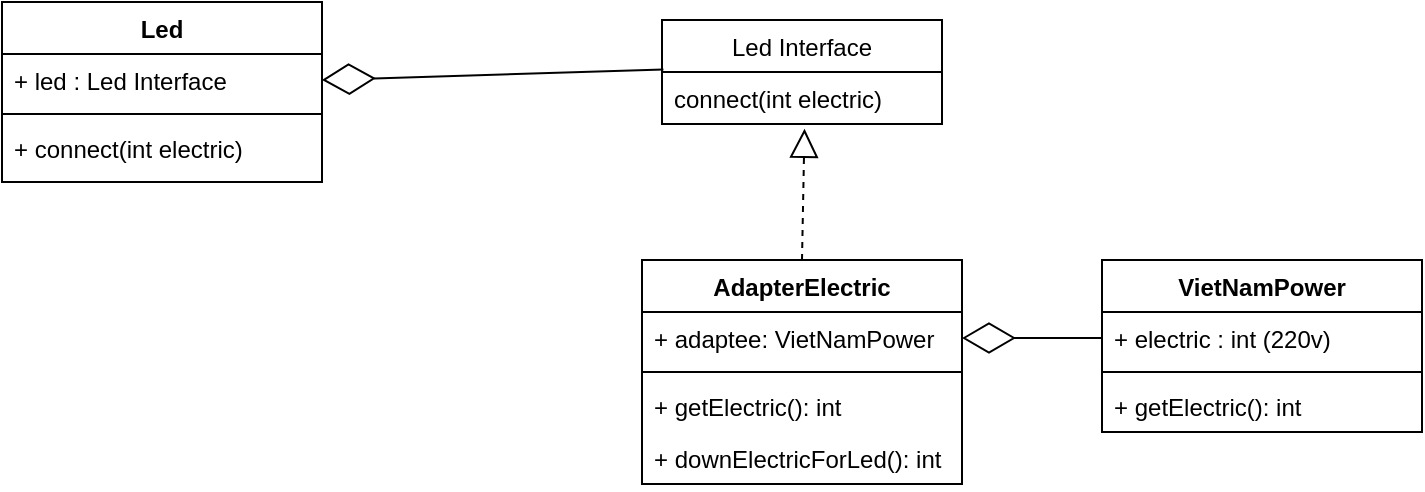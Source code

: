 <mxfile version="14.7.0" type="github">
  <diagram id="I7DGNMC8_3Y9rzuyTPWg" name="Page-1">
    <mxGraphModel dx="716" dy="358" grid="1" gridSize="10" guides="1" tooltips="1" connect="1" arrows="1" fold="1" page="1" pageScale="1" pageWidth="850" pageHeight="1100" math="0" shadow="0">
      <root>
        <mxCell id="0" />
        <mxCell id="1" parent="0" />
        <mxCell id="PjB7h1Zklvxg_V63o6RL-32" value="Led" style="swimlane;fontStyle=1;align=center;verticalAlign=top;childLayout=stackLayout;horizontal=1;startSize=26;horizontalStack=0;resizeParent=1;resizeParentMax=0;resizeLast=0;collapsible=1;marginBottom=0;fillColor=none;gradientColor=none;" vertex="1" parent="1">
          <mxGeometry x="10" y="131" width="160" height="90" as="geometry" />
        </mxCell>
        <mxCell id="PjB7h1Zklvxg_V63o6RL-33" value="+ led : Led Interface" style="text;strokeColor=none;fillColor=none;align=left;verticalAlign=top;spacingLeft=4;spacingRight=4;overflow=hidden;rotatable=0;points=[[0,0.5],[1,0.5]];portConstraint=eastwest;" vertex="1" parent="PjB7h1Zklvxg_V63o6RL-32">
          <mxGeometry y="26" width="160" height="26" as="geometry" />
        </mxCell>
        <mxCell id="PjB7h1Zklvxg_V63o6RL-34" value="" style="line;strokeWidth=1;fillColor=none;align=left;verticalAlign=middle;spacingTop=-1;spacingLeft=3;spacingRight=3;rotatable=0;labelPosition=right;points=[];portConstraint=eastwest;" vertex="1" parent="PjB7h1Zklvxg_V63o6RL-32">
          <mxGeometry y="52" width="160" height="8" as="geometry" />
        </mxCell>
        <mxCell id="PjB7h1Zklvxg_V63o6RL-36" value="+ connect(int electric)" style="text;strokeColor=none;fillColor=none;align=left;verticalAlign=top;spacingLeft=4;spacingRight=4;overflow=hidden;rotatable=0;points=[[0,0.5],[1,0.5]];portConstraint=eastwest;" vertex="1" parent="PjB7h1Zklvxg_V63o6RL-32">
          <mxGeometry y="60" width="160" height="30" as="geometry" />
        </mxCell>
        <mxCell id="PjB7h1Zklvxg_V63o6RL-39" value="Led Interface" style="swimlane;fontStyle=0;childLayout=stackLayout;horizontal=1;startSize=26;fillColor=none;horizontalStack=0;resizeParent=1;resizeParentMax=0;resizeLast=0;collapsible=1;marginBottom=0;align=center;" vertex="1" parent="1">
          <mxGeometry x="340" y="140" width="140" height="52" as="geometry" />
        </mxCell>
        <mxCell id="PjB7h1Zklvxg_V63o6RL-42" value="connect(int electric)" style="text;strokeColor=none;fillColor=none;align=left;verticalAlign=top;spacingLeft=4;spacingRight=4;overflow=hidden;rotatable=0;points=[[0,0.5],[1,0.5]];portConstraint=eastwest;" vertex="1" parent="PjB7h1Zklvxg_V63o6RL-39">
          <mxGeometry y="26" width="140" height="26" as="geometry" />
        </mxCell>
        <mxCell id="PjB7h1Zklvxg_V63o6RL-43" value="" style="endArrow=diamondThin;endFill=0;endSize=24;html=1;exitX=0.005;exitY=-0.049;exitDx=0;exitDy=0;exitPerimeter=0;entryX=1;entryY=0.5;entryDx=0;entryDy=0;" edge="1" parent="1" source="PjB7h1Zklvxg_V63o6RL-42" target="PjB7h1Zklvxg_V63o6RL-33">
          <mxGeometry width="160" relative="1" as="geometry">
            <mxPoint x="320" y="240" as="sourcePoint" />
            <mxPoint x="480" y="240" as="targetPoint" />
          </mxGeometry>
        </mxCell>
        <mxCell id="PjB7h1Zklvxg_V63o6RL-44" value="VietNamPower" style="swimlane;fontStyle=1;align=center;verticalAlign=top;childLayout=stackLayout;horizontal=1;startSize=26;horizontalStack=0;resizeParent=1;resizeParentMax=0;resizeLast=0;collapsible=1;marginBottom=0;fillColor=none;gradientColor=none;" vertex="1" parent="1">
          <mxGeometry x="560" y="260" width="160" height="86" as="geometry" />
        </mxCell>
        <mxCell id="PjB7h1Zklvxg_V63o6RL-45" value="+ electric : int (220v)" style="text;strokeColor=none;fillColor=none;align=left;verticalAlign=top;spacingLeft=4;spacingRight=4;overflow=hidden;rotatable=0;points=[[0,0.5],[1,0.5]];portConstraint=eastwest;" vertex="1" parent="PjB7h1Zklvxg_V63o6RL-44">
          <mxGeometry y="26" width="160" height="26" as="geometry" />
        </mxCell>
        <mxCell id="PjB7h1Zklvxg_V63o6RL-46" value="" style="line;strokeWidth=1;fillColor=none;align=left;verticalAlign=middle;spacingTop=-1;spacingLeft=3;spacingRight=3;rotatable=0;labelPosition=right;points=[];portConstraint=eastwest;" vertex="1" parent="PjB7h1Zklvxg_V63o6RL-44">
          <mxGeometry y="52" width="160" height="8" as="geometry" />
        </mxCell>
        <mxCell id="PjB7h1Zklvxg_V63o6RL-47" value="+ getElectric(): int" style="text;strokeColor=none;fillColor=none;align=left;verticalAlign=top;spacingLeft=4;spacingRight=4;overflow=hidden;rotatable=0;points=[[0,0.5],[1,0.5]];portConstraint=eastwest;" vertex="1" parent="PjB7h1Zklvxg_V63o6RL-44">
          <mxGeometry y="60" width="160" height="26" as="geometry" />
        </mxCell>
        <mxCell id="PjB7h1Zklvxg_V63o6RL-48" value="AdapterElectric" style="swimlane;fontStyle=1;align=center;verticalAlign=top;childLayout=stackLayout;horizontal=1;startSize=26;horizontalStack=0;resizeParent=1;resizeParentMax=0;resizeLast=0;collapsible=1;marginBottom=0;fillColor=none;gradientColor=none;" vertex="1" parent="1">
          <mxGeometry x="330" y="260" width="160" height="112" as="geometry" />
        </mxCell>
        <mxCell id="PjB7h1Zklvxg_V63o6RL-49" value="+ adaptee: VietNamPower" style="text;strokeColor=none;fillColor=none;align=left;verticalAlign=top;spacingLeft=4;spacingRight=4;overflow=hidden;rotatable=0;points=[[0,0.5],[1,0.5]];portConstraint=eastwest;" vertex="1" parent="PjB7h1Zklvxg_V63o6RL-48">
          <mxGeometry y="26" width="160" height="26" as="geometry" />
        </mxCell>
        <mxCell id="PjB7h1Zklvxg_V63o6RL-50" value="" style="line;strokeWidth=1;fillColor=none;align=left;verticalAlign=middle;spacingTop=-1;spacingLeft=3;spacingRight=3;rotatable=0;labelPosition=right;points=[];portConstraint=eastwest;" vertex="1" parent="PjB7h1Zklvxg_V63o6RL-48">
          <mxGeometry y="52" width="160" height="8" as="geometry" />
        </mxCell>
        <mxCell id="PjB7h1Zklvxg_V63o6RL-51" value="+ getElectric(): int" style="text;strokeColor=none;fillColor=none;align=left;verticalAlign=top;spacingLeft=4;spacingRight=4;overflow=hidden;rotatable=0;points=[[0,0.5],[1,0.5]];portConstraint=eastwest;" vertex="1" parent="PjB7h1Zklvxg_V63o6RL-48">
          <mxGeometry y="60" width="160" height="26" as="geometry" />
        </mxCell>
        <mxCell id="PjB7h1Zklvxg_V63o6RL-52" value="+ downElectricForLed(): int" style="text;strokeColor=none;fillColor=none;align=left;verticalAlign=top;spacingLeft=4;spacingRight=4;overflow=hidden;rotatable=0;points=[[0,0.5],[1,0.5]];portConstraint=eastwest;" vertex="1" parent="PjB7h1Zklvxg_V63o6RL-48">
          <mxGeometry y="86" width="160" height="26" as="geometry" />
        </mxCell>
        <mxCell id="PjB7h1Zklvxg_V63o6RL-53" value="" style="endArrow=block;dashed=1;endFill=0;endSize=12;html=1;entryX=0.509;entryY=1.092;entryDx=0;entryDy=0;entryPerimeter=0;exitX=0.5;exitY=0;exitDx=0;exitDy=0;" edge="1" parent="1" source="PjB7h1Zklvxg_V63o6RL-48" target="PjB7h1Zklvxg_V63o6RL-42">
          <mxGeometry width="160" relative="1" as="geometry">
            <mxPoint x="430" y="250" as="sourcePoint" />
            <mxPoint x="590" y="250" as="targetPoint" />
          </mxGeometry>
        </mxCell>
        <mxCell id="PjB7h1Zklvxg_V63o6RL-54" value="" style="endArrow=diamondThin;endFill=0;endSize=24;html=1;exitX=0;exitY=0.5;exitDx=0;exitDy=0;entryX=1;entryY=0.5;entryDx=0;entryDy=0;" edge="1" parent="1" source="PjB7h1Zklvxg_V63o6RL-45" target="PjB7h1Zklvxg_V63o6RL-49">
          <mxGeometry width="160" relative="1" as="geometry">
            <mxPoint x="380.7" y="203.726" as="sourcePoint" />
            <mxPoint x="300.0" y="199" as="targetPoint" />
          </mxGeometry>
        </mxCell>
      </root>
    </mxGraphModel>
  </diagram>
</mxfile>
